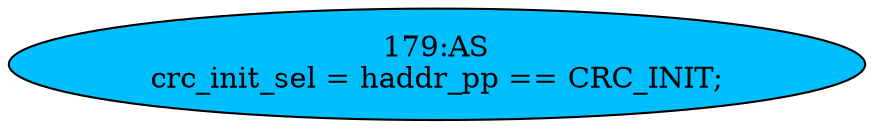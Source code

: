 strict digraph "" {
	node [label="\N"];
	"179:AS"	 [ast="<pyverilog.vparser.ast.Assign object at 0x7fba378aecd0>",
		def_var="['crc_init_sel']",
		fillcolor=deepskyblue,
		label="179:AS
crc_init_sel = haddr_pp == CRC_INIT;",
		statements="[]",
		style=filled,
		typ=Assign,
		use_var="['haddr_pp', 'CRC_INIT']"];
}
